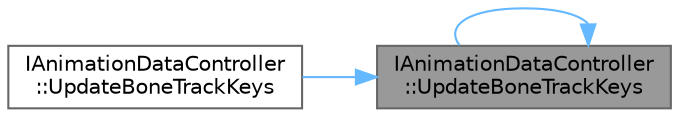 digraph "IAnimationDataController::UpdateBoneTrackKeys"
{
 // INTERACTIVE_SVG=YES
 // LATEX_PDF_SIZE
  bgcolor="transparent";
  edge [fontname=Helvetica,fontsize=10,labelfontname=Helvetica,labelfontsize=10];
  node [fontname=Helvetica,fontsize=10,shape=box,height=0.2,width=0.4];
  rankdir="RL";
  Node1 [id="Node000001",label="IAnimationDataController\l::UpdateBoneTrackKeys",height=0.2,width=0.4,color="gray40", fillcolor="grey60", style="filled", fontcolor="black",tooltip="Sets a range of keys for an existing bone animation track with the provided name."];
  Node1 -> Node2 [id="edge1_Node000001_Node000002",dir="back",color="steelblue1",style="solid",tooltip=" "];
  Node2 [id="Node000002",label="IAnimationDataController\l::UpdateBoneTrackKeys",height=0.2,width=0.4,color="grey40", fillcolor="white", style="filled",URL="$d5/db0/classIAnimationDataController.html#a34b86b81c3a4b310dff3691a3c53ba74",tooltip="Sets a range of keys for an existing bone animation track with the provided name."];
  Node1 -> Node1 [id="edge2_Node000001_Node000001",dir="back",color="steelblue1",style="solid",tooltip=" "];
}
